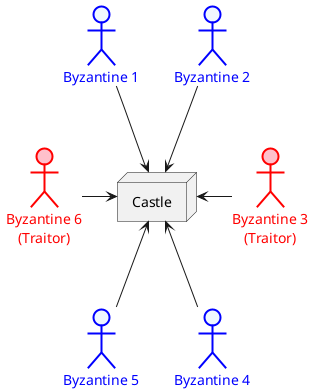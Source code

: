 @startuml

skinparam titleAlignment center
skinparam defaultTextAlignment center

node Castle
actor "Byzantine 1" as B1 #aliceblue;line:blue;line.bold;text:blue
actor "Byzantine 2" as B2 #aliceblue;line:blue;line.bold;text:blue
actor "Byzantine 6\n(Traitor)" as B3 #pink;line:red;line.bold;text:red
actor "Byzantine 5" as B4 #aliceblue;line:blue;line.bold;text:blue
actor "Byzantine 4" as B5 #aliceblue;line:blue;line.bold;text:blue
actor "Byzantine 3\n(Traitor)" as B6 #pink;line:red;line.bold;text:red

B1 -down-> Castle
B2 -down-> Castle
B3 -right-> Castle
B4 -up-> Castle
B5 -up-> Castle
B6 -left-> Castle

@enduml